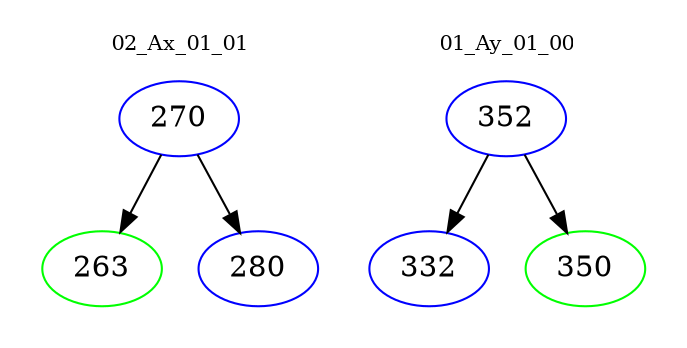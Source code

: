 digraph{
subgraph cluster_0 {
color = white
label = "02_Ax_01_01";
fontsize=10;
T0_270 [label="270", color="blue"]
T0_270 -> T0_263 [color="black"]
T0_263 [label="263", color="green"]
T0_270 -> T0_280 [color="black"]
T0_280 [label="280", color="blue"]
}
subgraph cluster_1 {
color = white
label = "01_Ay_01_00";
fontsize=10;
T1_352 [label="352", color="blue"]
T1_352 -> T1_332 [color="black"]
T1_332 [label="332", color="blue"]
T1_352 -> T1_350 [color="black"]
T1_350 [label="350", color="green"]
}
}
